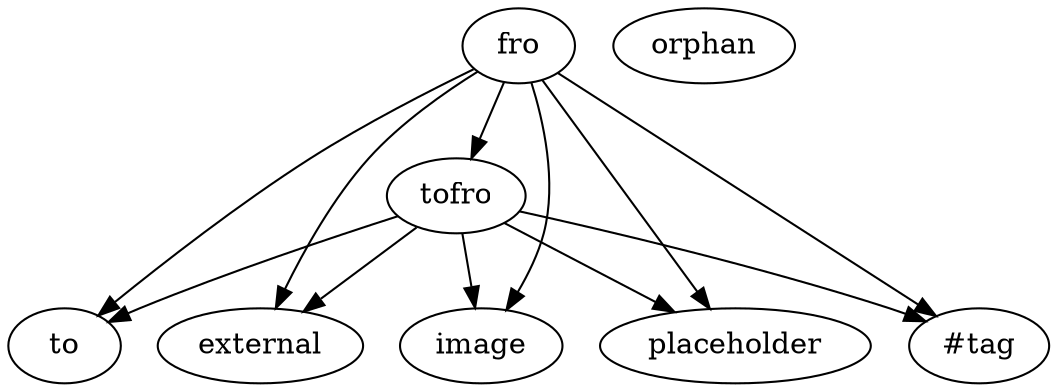 // href image comment type
//  1   0             link
//  1   1             image
//  0   0             placeholder
//  0   0     tag     tag
//  0   0     task    task
strict digraph {
    fro[label="fro",href="fro.md"];
    to[label="to",href="to.md"];
    tofro[label="tofro",href="tofro.md"];
    external[label="external",href="https://google.com"];
    image[label="image",image="x.png",href="x.png"];
    orphan[label="orphan",href="orphan.md"];
    placeholder[label="placeholder",href=""];
    tag[label="#tag", comment="tag"];

    fro -> to;
    fro -> tofro;
    fro -> external;
    fro -> image;
    fro -> placeholder;
    tofro -> to;
    tofro -> external;
    tofro -> placeholder;
    tofro -> image;
    fro -> tag;
    tofro -> tag;

}